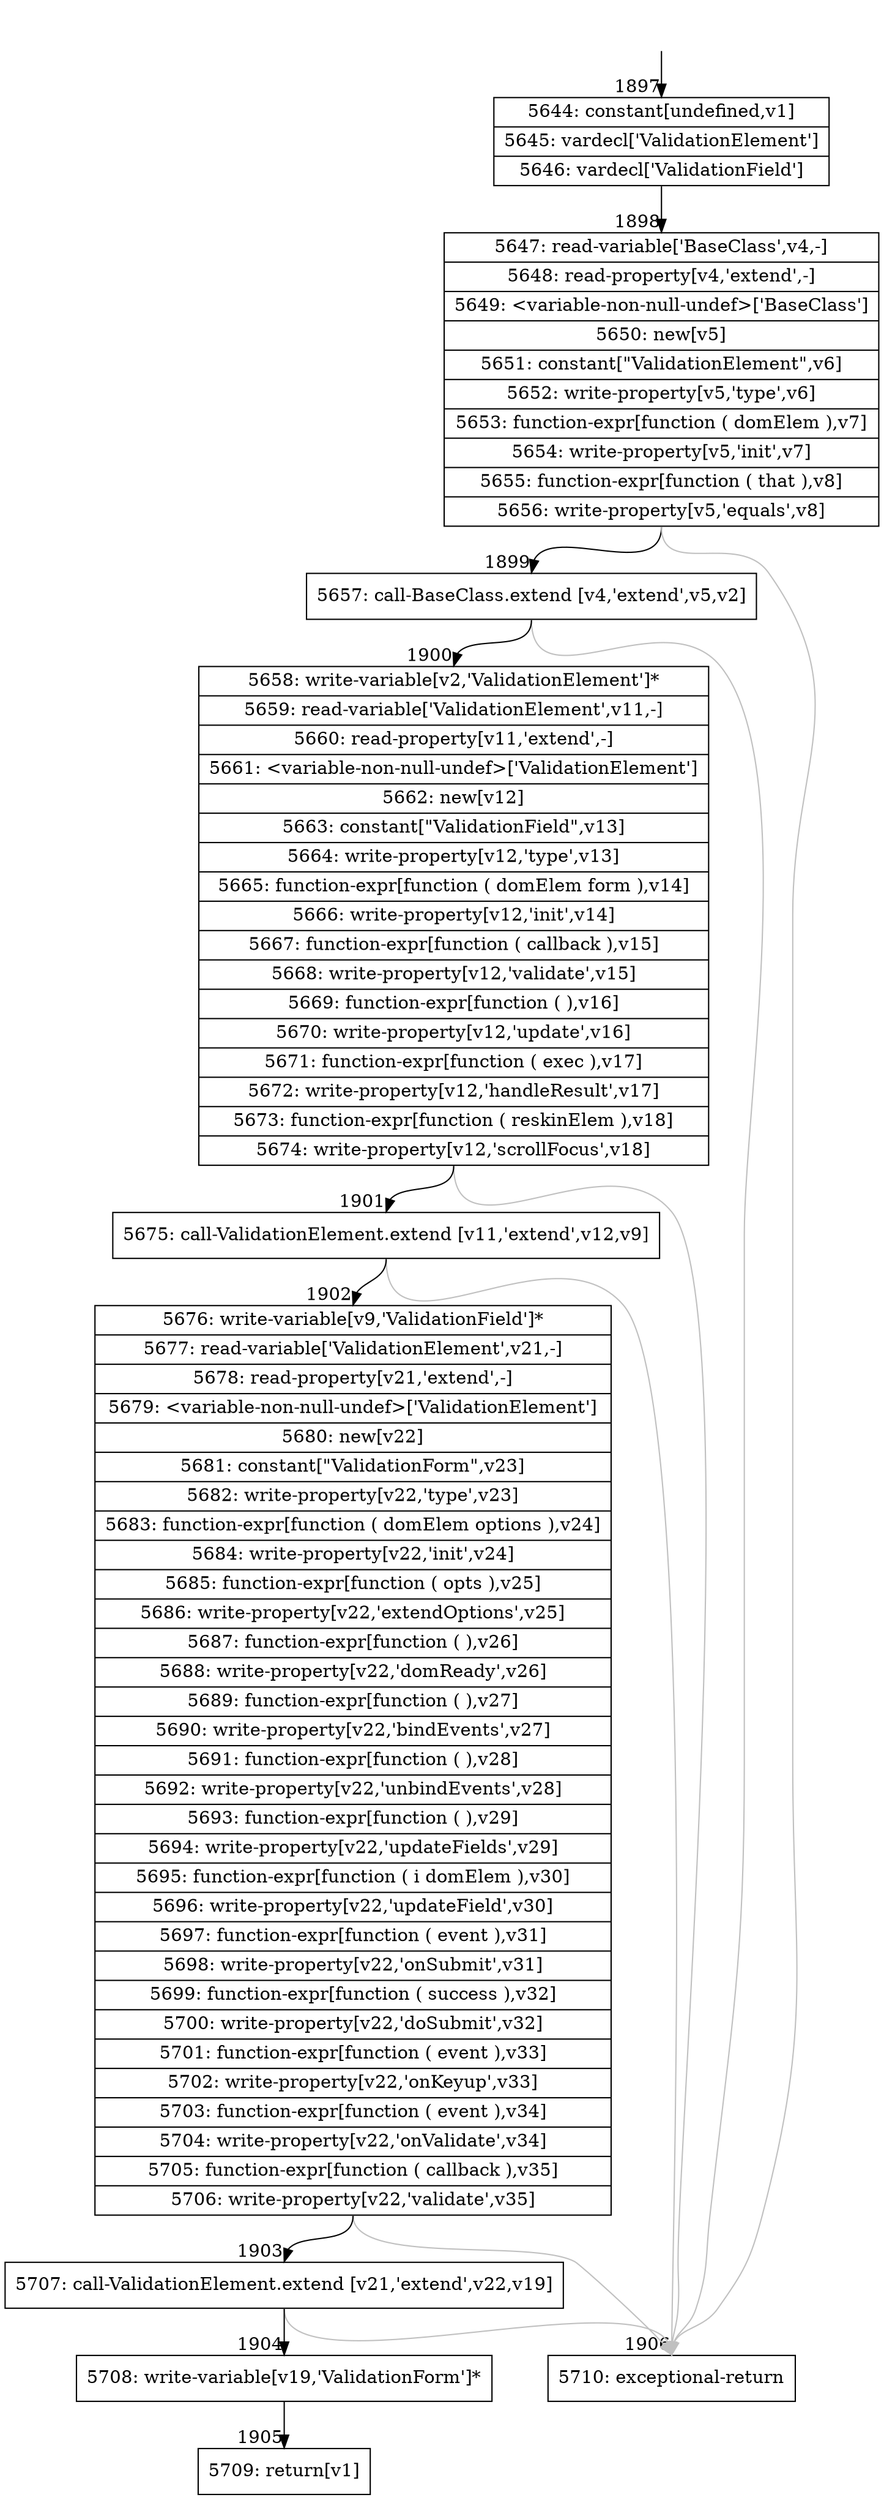 digraph {
rankdir="TD"
BB_entry130[shape=none,label=""];
BB_entry130 -> BB1897 [tailport=s, headport=n, headlabel="    1897"]
BB1897 [shape=record label="{5644: constant[undefined,v1]|5645: vardecl['ValidationElement']|5646: vardecl['ValidationField']}" ] 
BB1897 -> BB1898 [tailport=s, headport=n, headlabel="      1898"]
BB1898 [shape=record label="{5647: read-variable['BaseClass',v4,-]|5648: read-property[v4,'extend',-]|5649: \<variable-non-null-undef\>['BaseClass']|5650: new[v5]|5651: constant[\"ValidationElement\",v6]|5652: write-property[v5,'type',v6]|5653: function-expr[function ( domElem ),v7]|5654: write-property[v5,'init',v7]|5655: function-expr[function ( that ),v8]|5656: write-property[v5,'equals',v8]}" ] 
BB1898 -> BB1899 [tailport=s, headport=n, headlabel="      1899"]
BB1898 -> BB1906 [tailport=s, headport=n, color=gray, headlabel="      1906"]
BB1899 [shape=record label="{5657: call-BaseClass.extend [v4,'extend',v5,v2]}" ] 
BB1899 -> BB1900 [tailport=s, headport=n, headlabel="      1900"]
BB1899 -> BB1906 [tailport=s, headport=n, color=gray]
BB1900 [shape=record label="{5658: write-variable[v2,'ValidationElement']*|5659: read-variable['ValidationElement',v11,-]|5660: read-property[v11,'extend',-]|5661: \<variable-non-null-undef\>['ValidationElement']|5662: new[v12]|5663: constant[\"ValidationField\",v13]|5664: write-property[v12,'type',v13]|5665: function-expr[function ( domElem form ),v14]|5666: write-property[v12,'init',v14]|5667: function-expr[function ( callback ),v15]|5668: write-property[v12,'validate',v15]|5669: function-expr[function ( ),v16]|5670: write-property[v12,'update',v16]|5671: function-expr[function ( exec ),v17]|5672: write-property[v12,'handleResult',v17]|5673: function-expr[function ( reskinElem ),v18]|5674: write-property[v12,'scrollFocus',v18]}" ] 
BB1900 -> BB1901 [tailport=s, headport=n, headlabel="      1901"]
BB1900 -> BB1906 [tailport=s, headport=n, color=gray]
BB1901 [shape=record label="{5675: call-ValidationElement.extend [v11,'extend',v12,v9]}" ] 
BB1901 -> BB1902 [tailport=s, headport=n, headlabel="      1902"]
BB1901 -> BB1906 [tailport=s, headport=n, color=gray]
BB1902 [shape=record label="{5676: write-variable[v9,'ValidationField']*|5677: read-variable['ValidationElement',v21,-]|5678: read-property[v21,'extend',-]|5679: \<variable-non-null-undef\>['ValidationElement']|5680: new[v22]|5681: constant[\"ValidationForm\",v23]|5682: write-property[v22,'type',v23]|5683: function-expr[function ( domElem options ),v24]|5684: write-property[v22,'init',v24]|5685: function-expr[function ( opts ),v25]|5686: write-property[v22,'extendOptions',v25]|5687: function-expr[function ( ),v26]|5688: write-property[v22,'domReady',v26]|5689: function-expr[function ( ),v27]|5690: write-property[v22,'bindEvents',v27]|5691: function-expr[function ( ),v28]|5692: write-property[v22,'unbindEvents',v28]|5693: function-expr[function ( ),v29]|5694: write-property[v22,'updateFields',v29]|5695: function-expr[function ( i domElem ),v30]|5696: write-property[v22,'updateField',v30]|5697: function-expr[function ( event ),v31]|5698: write-property[v22,'onSubmit',v31]|5699: function-expr[function ( success ),v32]|5700: write-property[v22,'doSubmit',v32]|5701: function-expr[function ( event ),v33]|5702: write-property[v22,'onKeyup',v33]|5703: function-expr[function ( event ),v34]|5704: write-property[v22,'onValidate',v34]|5705: function-expr[function ( callback ),v35]|5706: write-property[v22,'validate',v35]}" ] 
BB1902 -> BB1903 [tailport=s, headport=n, headlabel="      1903"]
BB1902 -> BB1906 [tailport=s, headport=n, color=gray]
BB1903 [shape=record label="{5707: call-ValidationElement.extend [v21,'extend',v22,v19]}" ] 
BB1903 -> BB1904 [tailport=s, headport=n, headlabel="      1904"]
BB1903 -> BB1906 [tailport=s, headport=n, color=gray]
BB1904 [shape=record label="{5708: write-variable[v19,'ValidationForm']*}" ] 
BB1904 -> BB1905 [tailport=s, headport=n, headlabel="      1905"]
BB1905 [shape=record label="{5709: return[v1]}" ] 
BB1906 [shape=record label="{5710: exceptional-return}" ] 
//#$~ 1706
}
